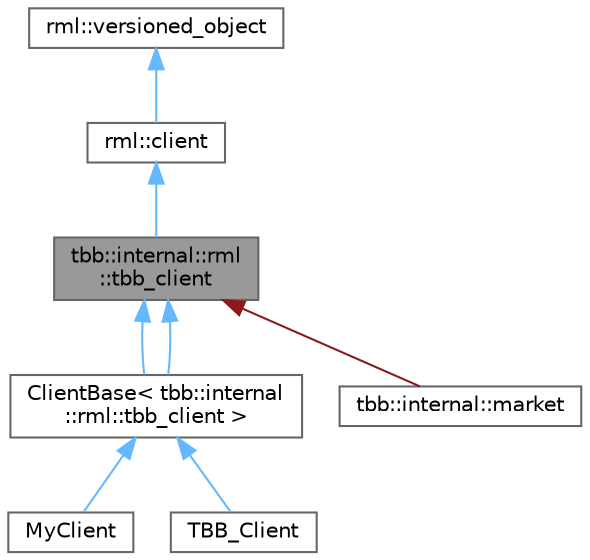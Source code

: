 digraph "tbb::internal::rml::tbb_client"
{
 // LATEX_PDF_SIZE
  bgcolor="transparent";
  edge [fontname=Helvetica,fontsize=10,labelfontname=Helvetica,labelfontsize=10];
  node [fontname=Helvetica,fontsize=10,shape=box,height=0.2,width=0.4];
  Node1 [id="Node000001",label="tbb::internal::rml\l::tbb_client",height=0.2,width=0.4,color="gray40", fillcolor="grey60", style="filled", fontcolor="black",tooltip=" "];
  Node2 -> Node1 [id="edge8_Node000001_Node000002",dir="back",color="steelblue1",style="solid",tooltip=" "];
  Node2 [id="Node000002",label="rml::client",height=0.2,width=0.4,color="gray40", fillcolor="white", style="filled",URL="$classrml_1_1client.html",tooltip="Information that client provides to server when asking for a server."];
  Node3 -> Node2 [id="edge9_Node000002_Node000003",dir="back",color="steelblue1",style="solid",tooltip=" "];
  Node3 [id="Node000003",label="rml::versioned_object",height=0.2,width=0.4,color="gray40", fillcolor="white", style="filled",URL="$classrml_1_1versioned__object.html",tooltip=" "];
  Node1 -> Node4 [id="edge10_Node000001_Node000004",dir="back",color="steelblue1",style="solid",tooltip=" "];
  Node4 [id="Node000004",label="ClientBase\< tbb::internal\l::rml::tbb_client \>",height=0.2,width=0.4,color="gray40", fillcolor="white", style="filled",URL="$class_client_base.html",tooltip=" "];
  Node4 -> Node5 [id="edge11_Node000004_Node000005",dir="back",color="steelblue1",style="solid",tooltip=" "];
  Node5 [id="Node000005",label="MyClient",height=0.2,width=0.4,color="gray40", fillcolor="white", style="filled",URL="$class_my_client.html",tooltip=" "];
  Node4 -> Node6 [id="edge12_Node000004_Node000006",dir="back",color="steelblue1",style="solid",tooltip=" "];
  Node6 [id="Node000006",label="TBB_Client",height=0.2,width=0.4,color="gray40", fillcolor="white", style="filled",URL="$class_t_b_b___client.html",tooltip=" "];
  Node1 -> Node4 [id="edge13_Node000001_Node000004",dir="back",color="steelblue1",style="solid",tooltip=" "];
  Node1 -> Node7 [id="edge14_Node000001_Node000007",dir="back",color="firebrick4",style="solid",tooltip=" "];
  Node7 [id="Node000007",label="tbb::internal::market",height=0.2,width=0.4,color="gray40", fillcolor="white", style="filled",URL="$classtbb_1_1internal_1_1market.html",tooltip=" "];
}
